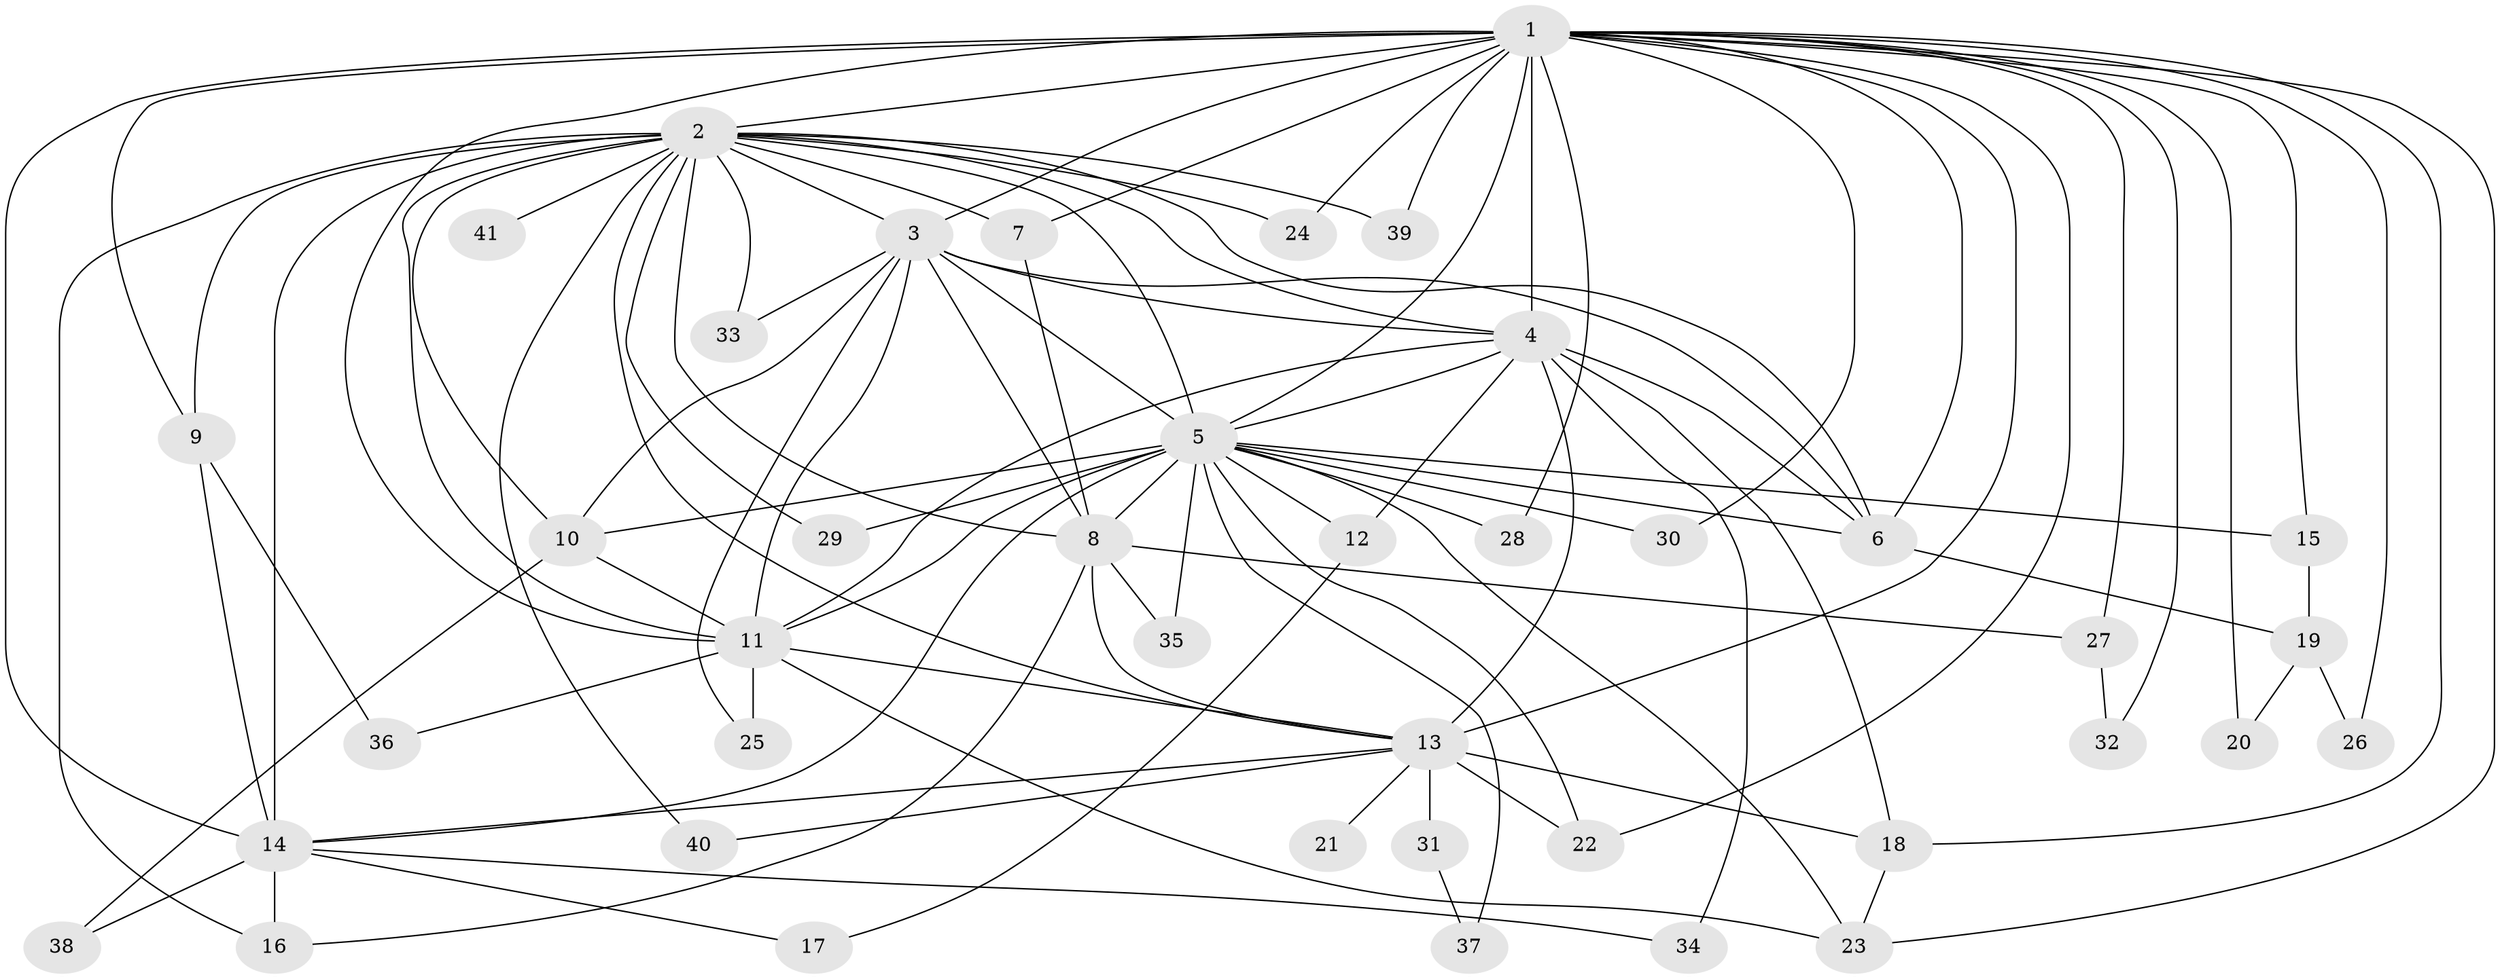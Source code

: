 // original degree distribution, {21: 0.024390243902439025, 25: 0.012195121951219513, 24: 0.024390243902439025, 15: 0.012195121951219513, 14: 0.012195121951219513, 18: 0.012195121951219513, 16: 0.012195121951219513, 11: 0.012195121951219513, 4: 0.12195121951219512, 6: 0.012195121951219513, 3: 0.15853658536585366, 2: 0.573170731707317, 10: 0.012195121951219513}
// Generated by graph-tools (version 1.1) at 2025/49/03/04/25 22:49:37]
// undirected, 41 vertices, 100 edges
graph export_dot {
  node [color=gray90,style=filled];
  1;
  2;
  3;
  4;
  5;
  6;
  7;
  8;
  9;
  10;
  11;
  12;
  13;
  14;
  15;
  16;
  17;
  18;
  19;
  20;
  21;
  22;
  23;
  24;
  25;
  26;
  27;
  28;
  29;
  30;
  31;
  32;
  33;
  34;
  35;
  36;
  37;
  38;
  39;
  40;
  41;
  1 -- 2 [weight=4.0];
  1 -- 3 [weight=4.0];
  1 -- 4 [weight=4.0];
  1 -- 5 [weight=2.0];
  1 -- 6 [weight=2.0];
  1 -- 7 [weight=1.0];
  1 -- 9 [weight=1.0];
  1 -- 11 [weight=1.0];
  1 -- 13 [weight=1.0];
  1 -- 14 [weight=1.0];
  1 -- 15 [weight=1.0];
  1 -- 18 [weight=1.0];
  1 -- 20 [weight=1.0];
  1 -- 22 [weight=1.0];
  1 -- 23 [weight=1.0];
  1 -- 24 [weight=1.0];
  1 -- 26 [weight=1.0];
  1 -- 27 [weight=1.0];
  1 -- 28 [weight=1.0];
  1 -- 30 [weight=1.0];
  1 -- 32 [weight=1.0];
  1 -- 39 [weight=1.0];
  2 -- 3 [weight=4.0];
  2 -- 4 [weight=4.0];
  2 -- 5 [weight=2.0];
  2 -- 6 [weight=2.0];
  2 -- 7 [weight=2.0];
  2 -- 8 [weight=1.0];
  2 -- 9 [weight=1.0];
  2 -- 10 [weight=1.0];
  2 -- 11 [weight=2.0];
  2 -- 13 [weight=1.0];
  2 -- 14 [weight=13.0];
  2 -- 16 [weight=1.0];
  2 -- 24 [weight=1.0];
  2 -- 29 [weight=1.0];
  2 -- 33 [weight=1.0];
  2 -- 39 [weight=1.0];
  2 -- 40 [weight=1.0];
  2 -- 41 [weight=1.0];
  3 -- 4 [weight=4.0];
  3 -- 5 [weight=3.0];
  3 -- 6 [weight=2.0];
  3 -- 8 [weight=1.0];
  3 -- 10 [weight=1.0];
  3 -- 11 [weight=9.0];
  3 -- 25 [weight=1.0];
  3 -- 33 [weight=2.0];
  4 -- 5 [weight=2.0];
  4 -- 6 [weight=3.0];
  4 -- 11 [weight=1.0];
  4 -- 12 [weight=1.0];
  4 -- 13 [weight=8.0];
  4 -- 18 [weight=1.0];
  4 -- 34 [weight=1.0];
  5 -- 6 [weight=1.0];
  5 -- 8 [weight=1.0];
  5 -- 10 [weight=1.0];
  5 -- 11 [weight=1.0];
  5 -- 12 [weight=1.0];
  5 -- 14 [weight=2.0];
  5 -- 15 [weight=1.0];
  5 -- 22 [weight=1.0];
  5 -- 23 [weight=1.0];
  5 -- 28 [weight=1.0];
  5 -- 29 [weight=1.0];
  5 -- 30 [weight=1.0];
  5 -- 35 [weight=1.0];
  5 -- 37 [weight=1.0];
  6 -- 19 [weight=1.0];
  7 -- 8 [weight=1.0];
  8 -- 13 [weight=1.0];
  8 -- 16 [weight=1.0];
  8 -- 27 [weight=1.0];
  8 -- 35 [weight=1.0];
  9 -- 14 [weight=1.0];
  9 -- 36 [weight=1.0];
  10 -- 11 [weight=1.0];
  10 -- 38 [weight=1.0];
  11 -- 13 [weight=1.0];
  11 -- 23 [weight=1.0];
  11 -- 25 [weight=2.0];
  11 -- 36 [weight=1.0];
  12 -- 17 [weight=1.0];
  13 -- 14 [weight=1.0];
  13 -- 18 [weight=1.0];
  13 -- 21 [weight=1.0];
  13 -- 22 [weight=1.0];
  13 -- 31 [weight=1.0];
  13 -- 40 [weight=1.0];
  14 -- 16 [weight=2.0];
  14 -- 17 [weight=1.0];
  14 -- 34 [weight=1.0];
  14 -- 38 [weight=1.0];
  15 -- 19 [weight=1.0];
  18 -- 23 [weight=1.0];
  19 -- 20 [weight=1.0];
  19 -- 26 [weight=1.0];
  27 -- 32 [weight=1.0];
  31 -- 37 [weight=1.0];
}
